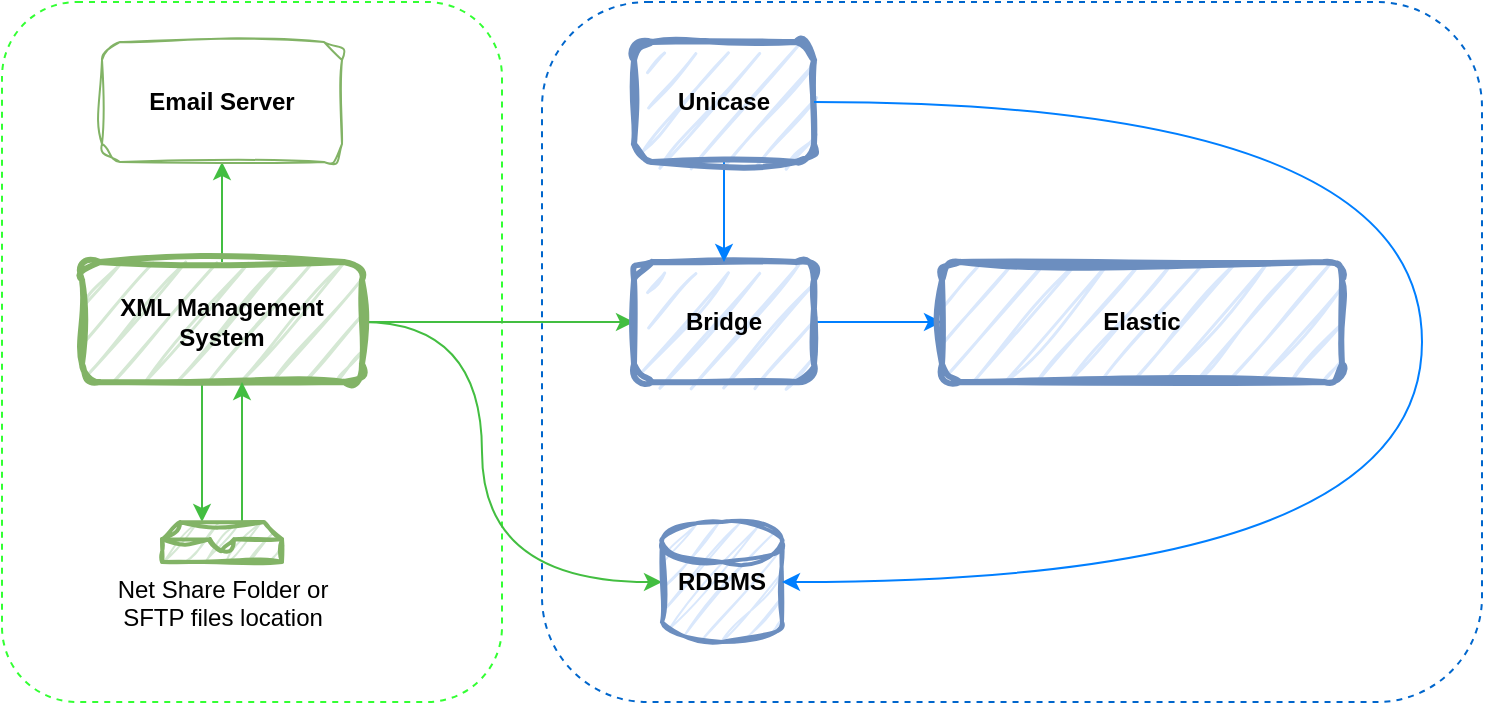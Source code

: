 <mxfile version="21.7.5" type="github">
  <diagram name="Page-1" id="c7558073-3199-34d8-9f00-42111426c3f3">
    <mxGraphModel dx="1050" dy="542" grid="1" gridSize="10" guides="1" tooltips="1" connect="1" arrows="1" fold="1" page="1" pageScale="1" pageWidth="826" pageHeight="1169" background="none" math="0" shadow="0">
      <root>
        <mxCell id="0" />
        <mxCell id="1" parent="0" />
        <mxCell id="MYV4XfDf1QwYgJQ8J3fj-114" value="" style="rounded=1;whiteSpace=wrap;html=1;dashed=1;strokeColor=#33FF33;" vertex="1" parent="1">
          <mxGeometry x="10" y="20" width="250" height="350" as="geometry" />
        </mxCell>
        <mxCell id="MYV4XfDf1QwYgJQ8J3fj-113" value="" style="rounded=1;whiteSpace=wrap;html=1;dashed=1;strokeColor=#0066CC;" vertex="1" parent="1">
          <mxGeometry x="280" y="20" width="470" height="350" as="geometry" />
        </mxCell>
        <mxCell id="MYV4XfDf1QwYgJQ8J3fj-110" style="edgeStyle=orthogonalEdgeStyle;rounded=0;orthogonalLoop=1;jettySize=auto;html=1;entryX=0;entryY=0.5;entryDx=0;entryDy=0;strokeColor=#43be41;" edge="1" parent="1" source="MYV4XfDf1QwYgJQ8J3fj-96" target="MYV4XfDf1QwYgJQ8J3fj-103">
          <mxGeometry relative="1" as="geometry" />
        </mxCell>
        <mxCell id="MYV4XfDf1QwYgJQ8J3fj-111" style="edgeStyle=orthogonalEdgeStyle;rounded=0;orthogonalLoop=1;jettySize=auto;html=1;entryX=0;entryY=0.5;entryDx=0;entryDy=0;entryPerimeter=0;strokeColor=#43BE41;curved=1;" edge="1" parent="1" source="MYV4XfDf1QwYgJQ8J3fj-96" target="MYV4XfDf1QwYgJQ8J3fj-101">
          <mxGeometry relative="1" as="geometry">
            <Array as="points">
              <mxPoint x="250" y="180" />
              <mxPoint x="250" y="310" />
            </Array>
          </mxGeometry>
        </mxCell>
        <mxCell id="MYV4XfDf1QwYgJQ8J3fj-116" style="edgeStyle=orthogonalEdgeStyle;orthogonalLoop=1;jettySize=auto;html=1;entryX=0.5;entryY=1;entryDx=0;entryDy=0;strokeColor=#43BE41;rounded=0;" edge="1" parent="1" source="MYV4XfDf1QwYgJQ8J3fj-96" target="MYV4XfDf1QwYgJQ8J3fj-115">
          <mxGeometry relative="1" as="geometry">
            <Array as="points">
              <mxPoint x="120" y="130" />
              <mxPoint x="120" y="130" />
            </Array>
          </mxGeometry>
        </mxCell>
        <mxCell id="MYV4XfDf1QwYgJQ8J3fj-117" style="edgeStyle=orthogonalEdgeStyle;rounded=0;orthogonalLoop=1;jettySize=auto;html=1;strokeColor=#43BE41;" edge="1" parent="1" source="MYV4XfDf1QwYgJQ8J3fj-96" target="MYV4XfDf1QwYgJQ8J3fj-97">
          <mxGeometry relative="1" as="geometry">
            <Array as="points">
              <mxPoint x="110" y="250" />
              <mxPoint x="110" y="250" />
            </Array>
          </mxGeometry>
        </mxCell>
        <mxCell id="MYV4XfDf1QwYgJQ8J3fj-96" value="XML Management System" style="whiteSpace=wrap;align=center;verticalAlign=middle;fontStyle=1;strokeWidth=3;fillColor=#d5e8d4;strokeColor=#82b366;sketch=1;curveFitting=1;jiggle=2;rounded=1;" vertex="1" parent="1">
          <mxGeometry x="50" y="150" width="140" height="60" as="geometry" />
        </mxCell>
        <mxCell id="MYV4XfDf1QwYgJQ8J3fj-109" style="edgeStyle=orthogonalEdgeStyle;rounded=0;orthogonalLoop=1;jettySize=auto;html=1;strokeColor=#43be41;" edge="1" parent="1" source="MYV4XfDf1QwYgJQ8J3fj-97" target="MYV4XfDf1QwYgJQ8J3fj-96">
          <mxGeometry relative="1" as="geometry">
            <Array as="points">
              <mxPoint x="130" y="250" />
              <mxPoint x="130" y="250" />
            </Array>
          </mxGeometry>
        </mxCell>
        <mxCell id="MYV4XfDf1QwYgJQ8J3fj-97" value="Net Share Folder or &lt;br&gt;SFTP files location" style="html=1;verticalLabelPosition=bottom;align=center;labelBackgroundColor=#ffffff;verticalAlign=top;strokeWidth=2;strokeColor=#82b366;shadow=0;dashed=0;shape=mxgraph.ios7.icons.storage;fillColor=#d5e8d4;sketch=1;curveFitting=1;jiggle=2;" vertex="1" parent="1">
          <mxGeometry x="90" y="280" width="60" height="20" as="geometry" />
        </mxCell>
        <mxCell id="MYV4XfDf1QwYgJQ8J3fj-101" value="RDBMS" style="strokeWidth=2;html=1;shape=mxgraph.flowchart.database;whiteSpace=wrap;fillColor=#dae8fc;strokeColor=#6c8ebf;sketch=1;curveFitting=1;jiggle=2;fontStyle=1" vertex="1" parent="1">
          <mxGeometry x="340" y="280" width="60" height="60" as="geometry" />
        </mxCell>
        <mxCell id="MYV4XfDf1QwYgJQ8J3fj-108" style="edgeStyle=orthogonalEdgeStyle;rounded=0;orthogonalLoop=1;jettySize=auto;html=1;entryX=0;entryY=0.5;entryDx=0;entryDy=0;strokeColor=#007FFF;" edge="1" parent="1" source="MYV4XfDf1QwYgJQ8J3fj-103" target="MYV4XfDf1QwYgJQ8J3fj-105">
          <mxGeometry relative="1" as="geometry" />
        </mxCell>
        <mxCell id="MYV4XfDf1QwYgJQ8J3fj-103" value="Bridge" style="whiteSpace=wrap;align=center;verticalAlign=middle;fontStyle=1;strokeWidth=3;fillColor=#dae8fc;strokeColor=#6c8ebf;rounded=1;sketch=1;curveFitting=1;jiggle=2;" vertex="1" parent="1">
          <mxGeometry x="326" y="150" width="90" height="60" as="geometry" />
        </mxCell>
        <mxCell id="MYV4XfDf1QwYgJQ8J3fj-107" style="edgeStyle=orthogonalEdgeStyle;rounded=0;orthogonalLoop=1;jettySize=auto;html=1;entryX=0.5;entryY=0;entryDx=0;entryDy=0;strokeColor=#007FFF;" edge="1" parent="1" source="MYV4XfDf1QwYgJQ8J3fj-104" target="MYV4XfDf1QwYgJQ8J3fj-103">
          <mxGeometry relative="1" as="geometry" />
        </mxCell>
        <mxCell id="MYV4XfDf1QwYgJQ8J3fj-104" value="Unicase" style="whiteSpace=wrap;align=center;verticalAlign=middle;fontStyle=1;strokeWidth=3;fillColor=#dae8fc;strokeColor=#6c8ebf;rounded=1;sketch=1;curveFitting=1;jiggle=2;" vertex="1" parent="1">
          <mxGeometry x="326" y="40" width="90" height="60" as="geometry" />
        </mxCell>
        <mxCell id="MYV4XfDf1QwYgJQ8J3fj-105" value="Elastic" style="whiteSpace=wrap;align=center;verticalAlign=middle;fontStyle=1;strokeWidth=3;fillColor=#dae8fc;strokeColor=#6c8ebf;rounded=1;sketch=1;curveFitting=1;jiggle=2;" vertex="1" parent="1">
          <mxGeometry x="480" y="150" width="200" height="60" as="geometry" />
        </mxCell>
        <mxCell id="MYV4XfDf1QwYgJQ8J3fj-106" style="edgeStyle=orthogonalEdgeStyle;rounded=0;orthogonalLoop=1;jettySize=auto;html=1;entryX=1;entryY=0.5;entryDx=0;entryDy=0;entryPerimeter=0;exitX=1;exitY=0.5;exitDx=0;exitDy=0;strokeColor=#007FFF;curved=1;" edge="1" parent="1" source="MYV4XfDf1QwYgJQ8J3fj-104" target="MYV4XfDf1QwYgJQ8J3fj-101">
          <mxGeometry relative="1" as="geometry">
            <Array as="points">
              <mxPoint x="720" y="70" />
              <mxPoint x="720" y="310" />
            </Array>
          </mxGeometry>
        </mxCell>
        <mxCell id="MYV4XfDf1QwYgJQ8J3fj-115" value="Email Server" style="rounded=1;whiteSpace=wrap;html=1;sketch=1;curveFitting=1;jiggle=2;strokeColor=#82B366;fontStyle=1" vertex="1" parent="1">
          <mxGeometry x="60" y="40" width="120" height="60" as="geometry" />
        </mxCell>
      </root>
    </mxGraphModel>
  </diagram>
</mxfile>
